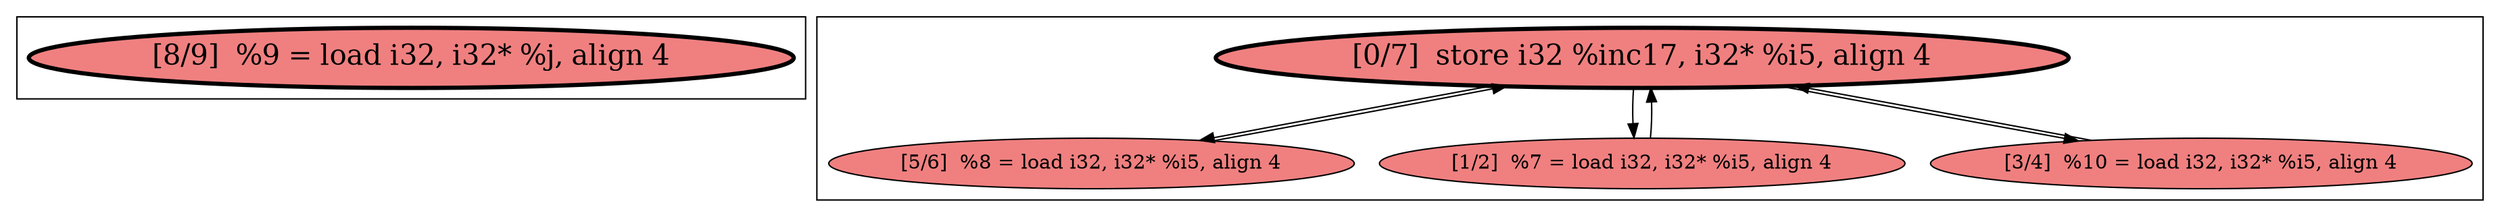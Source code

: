 
digraph G {





subgraph cluster1 {


node525 [penwidth=3.0,fontsize=20,fillcolor=lightcoral,label="[8/9]  %9 = load i32, i32* %j, align 4",shape=ellipse,style=filled ]



}

subgraph cluster0 {


node523 [penwidth=3.0,fontsize=20,fillcolor=lightcoral,label="[0/7]  store i32 %inc17, i32* %i5, align 4",shape=ellipse,style=filled ]
node521 [fillcolor=lightcoral,label="[5/6]  %8 = load i32, i32* %i5, align 4",shape=ellipse,style=filled ]
node524 [fillcolor=lightcoral,label="[1/2]  %7 = load i32, i32* %i5, align 4",shape=ellipse,style=filled ]
node522 [fillcolor=lightcoral,label="[3/4]  %10 = load i32, i32* %i5, align 4",shape=ellipse,style=filled ]

node522->node523 [ ]
node521->node523 [ ]
node523->node521 [ ]
node524->node523 [ ]
node523->node522 [ ]
node523->node524 [ ]


}

}
